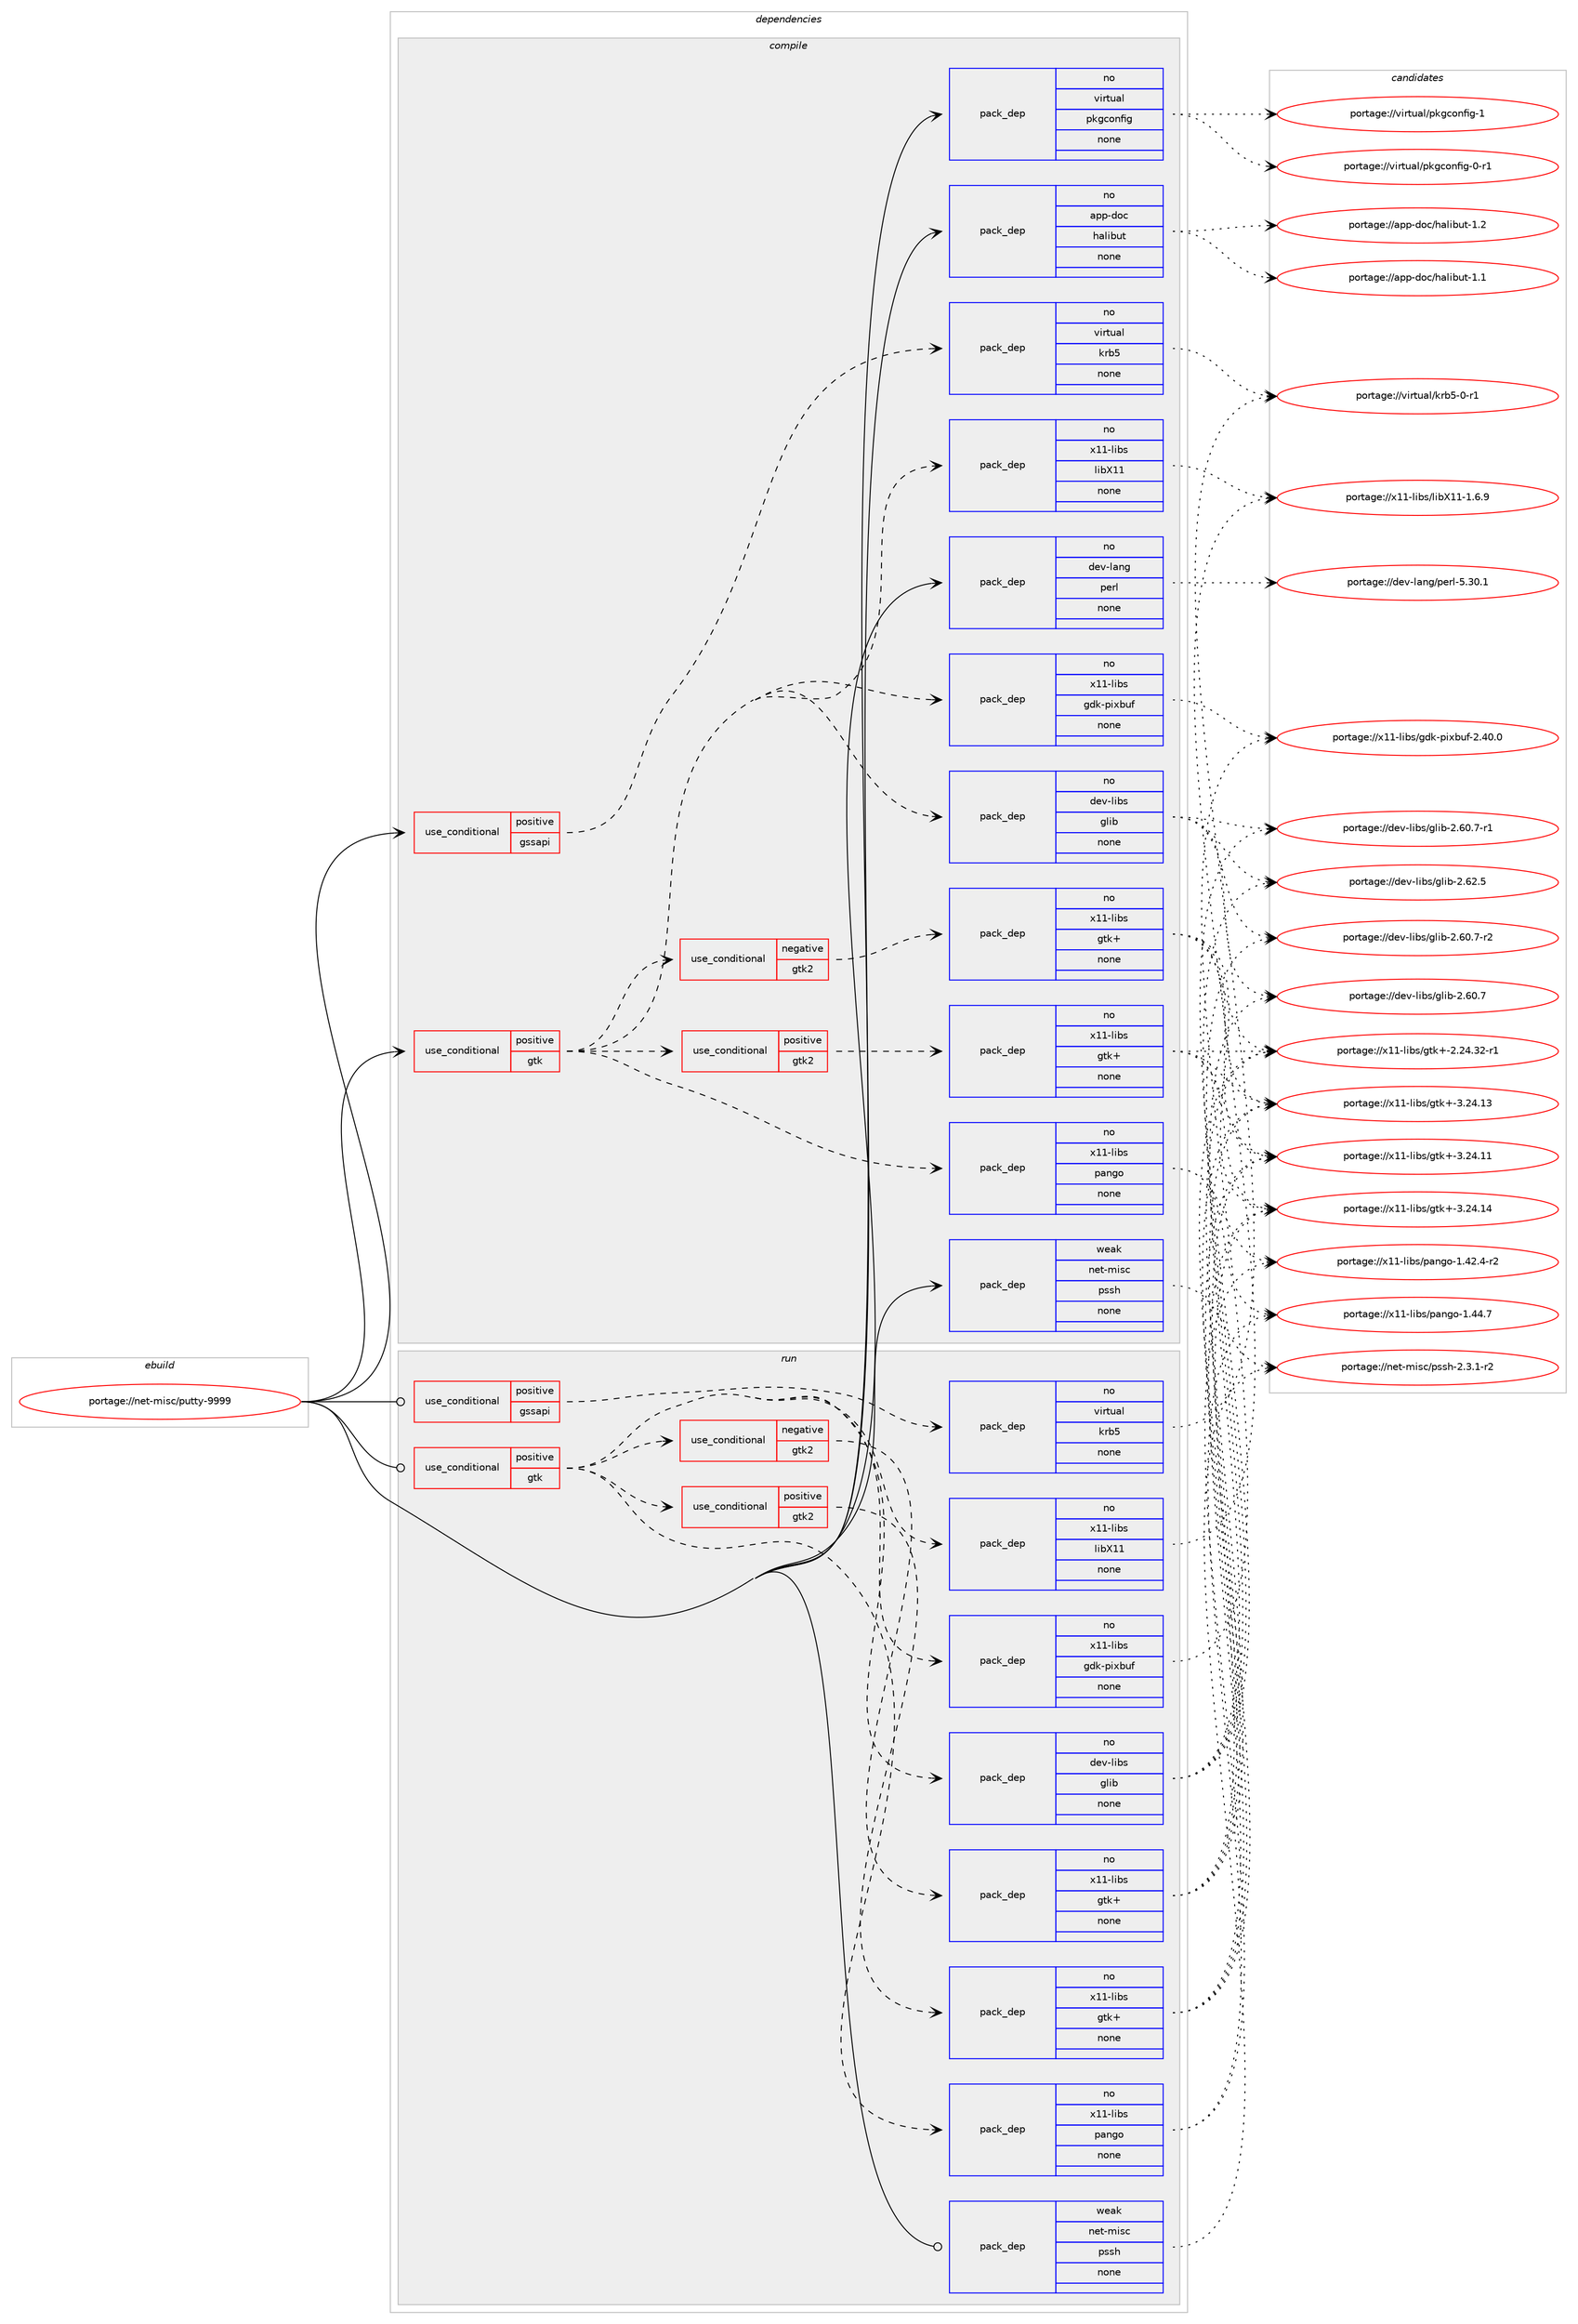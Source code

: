 digraph prolog {

# *************
# Graph options
# *************

newrank=true;
concentrate=true;
compound=true;
graph [rankdir=LR,fontname=Helvetica,fontsize=10,ranksep=1.5];#, ranksep=2.5, nodesep=0.2];
edge  [arrowhead=vee];
node  [fontname=Helvetica,fontsize=10];

# **********
# The ebuild
# **********

subgraph cluster_leftcol {
color=gray;
rank=same;
label=<<i>ebuild</i>>;
id [label="portage://net-misc/putty-9999", color=red, width=4, href="../net-misc/putty-9999.svg"];
}

# ****************
# The dependencies
# ****************

subgraph cluster_midcol {
color=gray;
label=<<i>dependencies</i>>;
subgraph cluster_compile {
fillcolor="#eeeeee";
style=filled;
label=<<i>compile</i>>;
subgraph cond9570 {
dependency51503 [label=<<TABLE BORDER="0" CELLBORDER="1" CELLSPACING="0" CELLPADDING="4"><TR><TD ROWSPAN="3" CELLPADDING="10">use_conditional</TD></TR><TR><TD>positive</TD></TR><TR><TD>gssapi</TD></TR></TABLE>>, shape=none, color=red];
subgraph pack40885 {
dependency51504 [label=<<TABLE BORDER="0" CELLBORDER="1" CELLSPACING="0" CELLPADDING="4" WIDTH="220"><TR><TD ROWSPAN="6" CELLPADDING="30">pack_dep</TD></TR><TR><TD WIDTH="110">no</TD></TR><TR><TD>virtual</TD></TR><TR><TD>krb5</TD></TR><TR><TD>none</TD></TR><TR><TD></TD></TR></TABLE>>, shape=none, color=blue];
}
dependency51503:e -> dependency51504:w [weight=20,style="dashed",arrowhead="vee"];
}
id:e -> dependency51503:w [weight=20,style="solid",arrowhead="vee"];
subgraph cond9571 {
dependency51505 [label=<<TABLE BORDER="0" CELLBORDER="1" CELLSPACING="0" CELLPADDING="4"><TR><TD ROWSPAN="3" CELLPADDING="10">use_conditional</TD></TR><TR><TD>positive</TD></TR><TR><TD>gtk</TD></TR></TABLE>>, shape=none, color=red];
subgraph pack40886 {
dependency51506 [label=<<TABLE BORDER="0" CELLBORDER="1" CELLSPACING="0" CELLPADDING="4" WIDTH="220"><TR><TD ROWSPAN="6" CELLPADDING="30">pack_dep</TD></TR><TR><TD WIDTH="110">no</TD></TR><TR><TD>dev-libs</TD></TR><TR><TD>glib</TD></TR><TR><TD>none</TD></TR><TR><TD></TD></TR></TABLE>>, shape=none, color=blue];
}
dependency51505:e -> dependency51506:w [weight=20,style="dashed",arrowhead="vee"];
subgraph pack40887 {
dependency51507 [label=<<TABLE BORDER="0" CELLBORDER="1" CELLSPACING="0" CELLPADDING="4" WIDTH="220"><TR><TD ROWSPAN="6" CELLPADDING="30">pack_dep</TD></TR><TR><TD WIDTH="110">no</TD></TR><TR><TD>x11-libs</TD></TR><TR><TD>gdk-pixbuf</TD></TR><TR><TD>none</TD></TR><TR><TD></TD></TR></TABLE>>, shape=none, color=blue];
}
dependency51505:e -> dependency51507:w [weight=20,style="dashed",arrowhead="vee"];
subgraph pack40888 {
dependency51508 [label=<<TABLE BORDER="0" CELLBORDER="1" CELLSPACING="0" CELLPADDING="4" WIDTH="220"><TR><TD ROWSPAN="6" CELLPADDING="30">pack_dep</TD></TR><TR><TD WIDTH="110">no</TD></TR><TR><TD>x11-libs</TD></TR><TR><TD>libX11</TD></TR><TR><TD>none</TD></TR><TR><TD></TD></TR></TABLE>>, shape=none, color=blue];
}
dependency51505:e -> dependency51508:w [weight=20,style="dashed",arrowhead="vee"];
subgraph pack40889 {
dependency51509 [label=<<TABLE BORDER="0" CELLBORDER="1" CELLSPACING="0" CELLPADDING="4" WIDTH="220"><TR><TD ROWSPAN="6" CELLPADDING="30">pack_dep</TD></TR><TR><TD WIDTH="110">no</TD></TR><TR><TD>x11-libs</TD></TR><TR><TD>pango</TD></TR><TR><TD>none</TD></TR><TR><TD></TD></TR></TABLE>>, shape=none, color=blue];
}
dependency51505:e -> dependency51509:w [weight=20,style="dashed",arrowhead="vee"];
subgraph cond9572 {
dependency51510 [label=<<TABLE BORDER="0" CELLBORDER="1" CELLSPACING="0" CELLPADDING="4"><TR><TD ROWSPAN="3" CELLPADDING="10">use_conditional</TD></TR><TR><TD>positive</TD></TR><TR><TD>gtk2</TD></TR></TABLE>>, shape=none, color=red];
subgraph pack40890 {
dependency51511 [label=<<TABLE BORDER="0" CELLBORDER="1" CELLSPACING="0" CELLPADDING="4" WIDTH="220"><TR><TD ROWSPAN="6" CELLPADDING="30">pack_dep</TD></TR><TR><TD WIDTH="110">no</TD></TR><TR><TD>x11-libs</TD></TR><TR><TD>gtk+</TD></TR><TR><TD>none</TD></TR><TR><TD></TD></TR></TABLE>>, shape=none, color=blue];
}
dependency51510:e -> dependency51511:w [weight=20,style="dashed",arrowhead="vee"];
}
dependency51505:e -> dependency51510:w [weight=20,style="dashed",arrowhead="vee"];
subgraph cond9573 {
dependency51512 [label=<<TABLE BORDER="0" CELLBORDER="1" CELLSPACING="0" CELLPADDING="4"><TR><TD ROWSPAN="3" CELLPADDING="10">use_conditional</TD></TR><TR><TD>negative</TD></TR><TR><TD>gtk2</TD></TR></TABLE>>, shape=none, color=red];
subgraph pack40891 {
dependency51513 [label=<<TABLE BORDER="0" CELLBORDER="1" CELLSPACING="0" CELLPADDING="4" WIDTH="220"><TR><TD ROWSPAN="6" CELLPADDING="30">pack_dep</TD></TR><TR><TD WIDTH="110">no</TD></TR><TR><TD>x11-libs</TD></TR><TR><TD>gtk+</TD></TR><TR><TD>none</TD></TR><TR><TD></TD></TR></TABLE>>, shape=none, color=blue];
}
dependency51512:e -> dependency51513:w [weight=20,style="dashed",arrowhead="vee"];
}
dependency51505:e -> dependency51512:w [weight=20,style="dashed",arrowhead="vee"];
}
id:e -> dependency51505:w [weight=20,style="solid",arrowhead="vee"];
subgraph pack40892 {
dependency51514 [label=<<TABLE BORDER="0" CELLBORDER="1" CELLSPACING="0" CELLPADDING="4" WIDTH="220"><TR><TD ROWSPAN="6" CELLPADDING="30">pack_dep</TD></TR><TR><TD WIDTH="110">no</TD></TR><TR><TD>app-doc</TD></TR><TR><TD>halibut</TD></TR><TR><TD>none</TD></TR><TR><TD></TD></TR></TABLE>>, shape=none, color=blue];
}
id:e -> dependency51514:w [weight=20,style="solid",arrowhead="vee"];
subgraph pack40893 {
dependency51515 [label=<<TABLE BORDER="0" CELLBORDER="1" CELLSPACING="0" CELLPADDING="4" WIDTH="220"><TR><TD ROWSPAN="6" CELLPADDING="30">pack_dep</TD></TR><TR><TD WIDTH="110">no</TD></TR><TR><TD>dev-lang</TD></TR><TR><TD>perl</TD></TR><TR><TD>none</TD></TR><TR><TD></TD></TR></TABLE>>, shape=none, color=blue];
}
id:e -> dependency51515:w [weight=20,style="solid",arrowhead="vee"];
subgraph pack40894 {
dependency51516 [label=<<TABLE BORDER="0" CELLBORDER="1" CELLSPACING="0" CELLPADDING="4" WIDTH="220"><TR><TD ROWSPAN="6" CELLPADDING="30">pack_dep</TD></TR><TR><TD WIDTH="110">no</TD></TR><TR><TD>virtual</TD></TR><TR><TD>pkgconfig</TD></TR><TR><TD>none</TD></TR><TR><TD></TD></TR></TABLE>>, shape=none, color=blue];
}
id:e -> dependency51516:w [weight=20,style="solid",arrowhead="vee"];
subgraph pack40895 {
dependency51517 [label=<<TABLE BORDER="0" CELLBORDER="1" CELLSPACING="0" CELLPADDING="4" WIDTH="220"><TR><TD ROWSPAN="6" CELLPADDING="30">pack_dep</TD></TR><TR><TD WIDTH="110">weak</TD></TR><TR><TD>net-misc</TD></TR><TR><TD>pssh</TD></TR><TR><TD>none</TD></TR><TR><TD></TD></TR></TABLE>>, shape=none, color=blue];
}
id:e -> dependency51517:w [weight=20,style="solid",arrowhead="vee"];
}
subgraph cluster_compileandrun {
fillcolor="#eeeeee";
style=filled;
label=<<i>compile and run</i>>;
}
subgraph cluster_run {
fillcolor="#eeeeee";
style=filled;
label=<<i>run</i>>;
subgraph cond9574 {
dependency51518 [label=<<TABLE BORDER="0" CELLBORDER="1" CELLSPACING="0" CELLPADDING="4"><TR><TD ROWSPAN="3" CELLPADDING="10">use_conditional</TD></TR><TR><TD>positive</TD></TR><TR><TD>gssapi</TD></TR></TABLE>>, shape=none, color=red];
subgraph pack40896 {
dependency51519 [label=<<TABLE BORDER="0" CELLBORDER="1" CELLSPACING="0" CELLPADDING="4" WIDTH="220"><TR><TD ROWSPAN="6" CELLPADDING="30">pack_dep</TD></TR><TR><TD WIDTH="110">no</TD></TR><TR><TD>virtual</TD></TR><TR><TD>krb5</TD></TR><TR><TD>none</TD></TR><TR><TD></TD></TR></TABLE>>, shape=none, color=blue];
}
dependency51518:e -> dependency51519:w [weight=20,style="dashed",arrowhead="vee"];
}
id:e -> dependency51518:w [weight=20,style="solid",arrowhead="odot"];
subgraph cond9575 {
dependency51520 [label=<<TABLE BORDER="0" CELLBORDER="1" CELLSPACING="0" CELLPADDING="4"><TR><TD ROWSPAN="3" CELLPADDING="10">use_conditional</TD></TR><TR><TD>positive</TD></TR><TR><TD>gtk</TD></TR></TABLE>>, shape=none, color=red];
subgraph pack40897 {
dependency51521 [label=<<TABLE BORDER="0" CELLBORDER="1" CELLSPACING="0" CELLPADDING="4" WIDTH="220"><TR><TD ROWSPAN="6" CELLPADDING="30">pack_dep</TD></TR><TR><TD WIDTH="110">no</TD></TR><TR><TD>dev-libs</TD></TR><TR><TD>glib</TD></TR><TR><TD>none</TD></TR><TR><TD></TD></TR></TABLE>>, shape=none, color=blue];
}
dependency51520:e -> dependency51521:w [weight=20,style="dashed",arrowhead="vee"];
subgraph pack40898 {
dependency51522 [label=<<TABLE BORDER="0" CELLBORDER="1" CELLSPACING="0" CELLPADDING="4" WIDTH="220"><TR><TD ROWSPAN="6" CELLPADDING="30">pack_dep</TD></TR><TR><TD WIDTH="110">no</TD></TR><TR><TD>x11-libs</TD></TR><TR><TD>gdk-pixbuf</TD></TR><TR><TD>none</TD></TR><TR><TD></TD></TR></TABLE>>, shape=none, color=blue];
}
dependency51520:e -> dependency51522:w [weight=20,style="dashed",arrowhead="vee"];
subgraph pack40899 {
dependency51523 [label=<<TABLE BORDER="0" CELLBORDER="1" CELLSPACING="0" CELLPADDING="4" WIDTH="220"><TR><TD ROWSPAN="6" CELLPADDING="30">pack_dep</TD></TR><TR><TD WIDTH="110">no</TD></TR><TR><TD>x11-libs</TD></TR><TR><TD>libX11</TD></TR><TR><TD>none</TD></TR><TR><TD></TD></TR></TABLE>>, shape=none, color=blue];
}
dependency51520:e -> dependency51523:w [weight=20,style="dashed",arrowhead="vee"];
subgraph pack40900 {
dependency51524 [label=<<TABLE BORDER="0" CELLBORDER="1" CELLSPACING="0" CELLPADDING="4" WIDTH="220"><TR><TD ROWSPAN="6" CELLPADDING="30">pack_dep</TD></TR><TR><TD WIDTH="110">no</TD></TR><TR><TD>x11-libs</TD></TR><TR><TD>pango</TD></TR><TR><TD>none</TD></TR><TR><TD></TD></TR></TABLE>>, shape=none, color=blue];
}
dependency51520:e -> dependency51524:w [weight=20,style="dashed",arrowhead="vee"];
subgraph cond9576 {
dependency51525 [label=<<TABLE BORDER="0" CELLBORDER="1" CELLSPACING="0" CELLPADDING="4"><TR><TD ROWSPAN="3" CELLPADDING="10">use_conditional</TD></TR><TR><TD>positive</TD></TR><TR><TD>gtk2</TD></TR></TABLE>>, shape=none, color=red];
subgraph pack40901 {
dependency51526 [label=<<TABLE BORDER="0" CELLBORDER="1" CELLSPACING="0" CELLPADDING="4" WIDTH="220"><TR><TD ROWSPAN="6" CELLPADDING="30">pack_dep</TD></TR><TR><TD WIDTH="110">no</TD></TR><TR><TD>x11-libs</TD></TR><TR><TD>gtk+</TD></TR><TR><TD>none</TD></TR><TR><TD></TD></TR></TABLE>>, shape=none, color=blue];
}
dependency51525:e -> dependency51526:w [weight=20,style="dashed",arrowhead="vee"];
}
dependency51520:e -> dependency51525:w [weight=20,style="dashed",arrowhead="vee"];
subgraph cond9577 {
dependency51527 [label=<<TABLE BORDER="0" CELLBORDER="1" CELLSPACING="0" CELLPADDING="4"><TR><TD ROWSPAN="3" CELLPADDING="10">use_conditional</TD></TR><TR><TD>negative</TD></TR><TR><TD>gtk2</TD></TR></TABLE>>, shape=none, color=red];
subgraph pack40902 {
dependency51528 [label=<<TABLE BORDER="0" CELLBORDER="1" CELLSPACING="0" CELLPADDING="4" WIDTH="220"><TR><TD ROWSPAN="6" CELLPADDING="30">pack_dep</TD></TR><TR><TD WIDTH="110">no</TD></TR><TR><TD>x11-libs</TD></TR><TR><TD>gtk+</TD></TR><TR><TD>none</TD></TR><TR><TD></TD></TR></TABLE>>, shape=none, color=blue];
}
dependency51527:e -> dependency51528:w [weight=20,style="dashed",arrowhead="vee"];
}
dependency51520:e -> dependency51527:w [weight=20,style="dashed",arrowhead="vee"];
}
id:e -> dependency51520:w [weight=20,style="solid",arrowhead="odot"];
subgraph pack40903 {
dependency51529 [label=<<TABLE BORDER="0" CELLBORDER="1" CELLSPACING="0" CELLPADDING="4" WIDTH="220"><TR><TD ROWSPAN="6" CELLPADDING="30">pack_dep</TD></TR><TR><TD WIDTH="110">weak</TD></TR><TR><TD>net-misc</TD></TR><TR><TD>pssh</TD></TR><TR><TD>none</TD></TR><TR><TD></TD></TR></TABLE>>, shape=none, color=blue];
}
id:e -> dependency51529:w [weight=20,style="solid",arrowhead="odot"];
}
}

# **************
# The candidates
# **************

subgraph cluster_choices {
rank=same;
color=gray;
label=<<i>candidates</i>>;

subgraph choice40885 {
color=black;
nodesep=1;
choice1181051141161179710847107114985345484511449 [label="portage://virtual/krb5-0-r1", color=red, width=4,href="../virtual/krb5-0-r1.svg"];
dependency51504:e -> choice1181051141161179710847107114985345484511449:w [style=dotted,weight="100"];
}
subgraph choice40886 {
color=black;
nodesep=1;
choice1001011184510810598115471031081059845504654504653 [label="portage://dev-libs/glib-2.62.5", color=red, width=4,href="../dev-libs/glib-2.62.5.svg"];
choice10010111845108105981154710310810598455046544846554511450 [label="portage://dev-libs/glib-2.60.7-r2", color=red, width=4,href="../dev-libs/glib-2.60.7-r2.svg"];
choice10010111845108105981154710310810598455046544846554511449 [label="portage://dev-libs/glib-2.60.7-r1", color=red, width=4,href="../dev-libs/glib-2.60.7-r1.svg"];
choice1001011184510810598115471031081059845504654484655 [label="portage://dev-libs/glib-2.60.7", color=red, width=4,href="../dev-libs/glib-2.60.7.svg"];
dependency51506:e -> choice1001011184510810598115471031081059845504654504653:w [style=dotted,weight="100"];
dependency51506:e -> choice10010111845108105981154710310810598455046544846554511450:w [style=dotted,weight="100"];
dependency51506:e -> choice10010111845108105981154710310810598455046544846554511449:w [style=dotted,weight="100"];
dependency51506:e -> choice1001011184510810598115471031081059845504654484655:w [style=dotted,weight="100"];
}
subgraph choice40887 {
color=black;
nodesep=1;
choice1204949451081059811547103100107451121051209811710245504652484648 [label="portage://x11-libs/gdk-pixbuf-2.40.0", color=red, width=4,href="../x11-libs/gdk-pixbuf-2.40.0.svg"];
dependency51507:e -> choice1204949451081059811547103100107451121051209811710245504652484648:w [style=dotted,weight="100"];
}
subgraph choice40888 {
color=black;
nodesep=1;
choice120494945108105981154710810598884949454946544657 [label="portage://x11-libs/libX11-1.6.9", color=red, width=4,href="../x11-libs/libX11-1.6.9.svg"];
dependency51508:e -> choice120494945108105981154710810598884949454946544657:w [style=dotted,weight="100"];
}
subgraph choice40889 {
color=black;
nodesep=1;
choice12049494510810598115471129711010311145494652524655 [label="portage://x11-libs/pango-1.44.7", color=red, width=4,href="../x11-libs/pango-1.44.7.svg"];
choice120494945108105981154711297110103111454946525046524511450 [label="portage://x11-libs/pango-1.42.4-r2", color=red, width=4,href="../x11-libs/pango-1.42.4-r2.svg"];
dependency51509:e -> choice12049494510810598115471129711010311145494652524655:w [style=dotted,weight="100"];
dependency51509:e -> choice120494945108105981154711297110103111454946525046524511450:w [style=dotted,weight="100"];
}
subgraph choice40890 {
color=black;
nodesep=1;
choice1204949451081059811547103116107434551465052464952 [label="portage://x11-libs/gtk+-3.24.14", color=red, width=4,href="../x11-libs/gtk+-3.24.14.svg"];
choice1204949451081059811547103116107434551465052464951 [label="portage://x11-libs/gtk+-3.24.13", color=red, width=4,href="../x11-libs/gtk+-3.24.13.svg"];
choice1204949451081059811547103116107434551465052464949 [label="portage://x11-libs/gtk+-3.24.11", color=red, width=4,href="../x11-libs/gtk+-3.24.11.svg"];
choice12049494510810598115471031161074345504650524651504511449 [label="portage://x11-libs/gtk+-2.24.32-r1", color=red, width=4,href="../x11-libs/gtk+-2.24.32-r1.svg"];
dependency51511:e -> choice1204949451081059811547103116107434551465052464952:w [style=dotted,weight="100"];
dependency51511:e -> choice1204949451081059811547103116107434551465052464951:w [style=dotted,weight="100"];
dependency51511:e -> choice1204949451081059811547103116107434551465052464949:w [style=dotted,weight="100"];
dependency51511:e -> choice12049494510810598115471031161074345504650524651504511449:w [style=dotted,weight="100"];
}
subgraph choice40891 {
color=black;
nodesep=1;
choice1204949451081059811547103116107434551465052464952 [label="portage://x11-libs/gtk+-3.24.14", color=red, width=4,href="../x11-libs/gtk+-3.24.14.svg"];
choice1204949451081059811547103116107434551465052464951 [label="portage://x11-libs/gtk+-3.24.13", color=red, width=4,href="../x11-libs/gtk+-3.24.13.svg"];
choice1204949451081059811547103116107434551465052464949 [label="portage://x11-libs/gtk+-3.24.11", color=red, width=4,href="../x11-libs/gtk+-3.24.11.svg"];
choice12049494510810598115471031161074345504650524651504511449 [label="portage://x11-libs/gtk+-2.24.32-r1", color=red, width=4,href="../x11-libs/gtk+-2.24.32-r1.svg"];
dependency51513:e -> choice1204949451081059811547103116107434551465052464952:w [style=dotted,weight="100"];
dependency51513:e -> choice1204949451081059811547103116107434551465052464951:w [style=dotted,weight="100"];
dependency51513:e -> choice1204949451081059811547103116107434551465052464949:w [style=dotted,weight="100"];
dependency51513:e -> choice12049494510810598115471031161074345504650524651504511449:w [style=dotted,weight="100"];
}
subgraph choice40892 {
color=black;
nodesep=1;
choice97112112451001119947104971081059811711645494650 [label="portage://app-doc/halibut-1.2", color=red, width=4,href="../app-doc/halibut-1.2.svg"];
choice97112112451001119947104971081059811711645494649 [label="portage://app-doc/halibut-1.1", color=red, width=4,href="../app-doc/halibut-1.1.svg"];
dependency51514:e -> choice97112112451001119947104971081059811711645494650:w [style=dotted,weight="100"];
dependency51514:e -> choice97112112451001119947104971081059811711645494649:w [style=dotted,weight="100"];
}
subgraph choice40893 {
color=black;
nodesep=1;
choice10010111845108971101034711210111410845534651484649 [label="portage://dev-lang/perl-5.30.1", color=red, width=4,href="../dev-lang/perl-5.30.1.svg"];
dependency51515:e -> choice10010111845108971101034711210111410845534651484649:w [style=dotted,weight="100"];
}
subgraph choice40894 {
color=black;
nodesep=1;
choice1181051141161179710847112107103991111101021051034549 [label="portage://virtual/pkgconfig-1", color=red, width=4,href="../virtual/pkgconfig-1.svg"];
choice11810511411611797108471121071039911111010210510345484511449 [label="portage://virtual/pkgconfig-0-r1", color=red, width=4,href="../virtual/pkgconfig-0-r1.svg"];
dependency51516:e -> choice1181051141161179710847112107103991111101021051034549:w [style=dotted,weight="100"];
dependency51516:e -> choice11810511411611797108471121071039911111010210510345484511449:w [style=dotted,weight="100"];
}
subgraph choice40895 {
color=black;
nodesep=1;
choice1101011164510910511599471121151151044550465146494511450 [label="portage://net-misc/pssh-2.3.1-r2", color=red, width=4,href="../net-misc/pssh-2.3.1-r2.svg"];
dependency51517:e -> choice1101011164510910511599471121151151044550465146494511450:w [style=dotted,weight="100"];
}
subgraph choice40896 {
color=black;
nodesep=1;
choice1181051141161179710847107114985345484511449 [label="portage://virtual/krb5-0-r1", color=red, width=4,href="../virtual/krb5-0-r1.svg"];
dependency51519:e -> choice1181051141161179710847107114985345484511449:w [style=dotted,weight="100"];
}
subgraph choice40897 {
color=black;
nodesep=1;
choice1001011184510810598115471031081059845504654504653 [label="portage://dev-libs/glib-2.62.5", color=red, width=4,href="../dev-libs/glib-2.62.5.svg"];
choice10010111845108105981154710310810598455046544846554511450 [label="portage://dev-libs/glib-2.60.7-r2", color=red, width=4,href="../dev-libs/glib-2.60.7-r2.svg"];
choice10010111845108105981154710310810598455046544846554511449 [label="portage://dev-libs/glib-2.60.7-r1", color=red, width=4,href="../dev-libs/glib-2.60.7-r1.svg"];
choice1001011184510810598115471031081059845504654484655 [label="portage://dev-libs/glib-2.60.7", color=red, width=4,href="../dev-libs/glib-2.60.7.svg"];
dependency51521:e -> choice1001011184510810598115471031081059845504654504653:w [style=dotted,weight="100"];
dependency51521:e -> choice10010111845108105981154710310810598455046544846554511450:w [style=dotted,weight="100"];
dependency51521:e -> choice10010111845108105981154710310810598455046544846554511449:w [style=dotted,weight="100"];
dependency51521:e -> choice1001011184510810598115471031081059845504654484655:w [style=dotted,weight="100"];
}
subgraph choice40898 {
color=black;
nodesep=1;
choice1204949451081059811547103100107451121051209811710245504652484648 [label="portage://x11-libs/gdk-pixbuf-2.40.0", color=red, width=4,href="../x11-libs/gdk-pixbuf-2.40.0.svg"];
dependency51522:e -> choice1204949451081059811547103100107451121051209811710245504652484648:w [style=dotted,weight="100"];
}
subgraph choice40899 {
color=black;
nodesep=1;
choice120494945108105981154710810598884949454946544657 [label="portage://x11-libs/libX11-1.6.9", color=red, width=4,href="../x11-libs/libX11-1.6.9.svg"];
dependency51523:e -> choice120494945108105981154710810598884949454946544657:w [style=dotted,weight="100"];
}
subgraph choice40900 {
color=black;
nodesep=1;
choice12049494510810598115471129711010311145494652524655 [label="portage://x11-libs/pango-1.44.7", color=red, width=4,href="../x11-libs/pango-1.44.7.svg"];
choice120494945108105981154711297110103111454946525046524511450 [label="portage://x11-libs/pango-1.42.4-r2", color=red, width=4,href="../x11-libs/pango-1.42.4-r2.svg"];
dependency51524:e -> choice12049494510810598115471129711010311145494652524655:w [style=dotted,weight="100"];
dependency51524:e -> choice120494945108105981154711297110103111454946525046524511450:w [style=dotted,weight="100"];
}
subgraph choice40901 {
color=black;
nodesep=1;
choice1204949451081059811547103116107434551465052464952 [label="portage://x11-libs/gtk+-3.24.14", color=red, width=4,href="../x11-libs/gtk+-3.24.14.svg"];
choice1204949451081059811547103116107434551465052464951 [label="portage://x11-libs/gtk+-3.24.13", color=red, width=4,href="../x11-libs/gtk+-3.24.13.svg"];
choice1204949451081059811547103116107434551465052464949 [label="portage://x11-libs/gtk+-3.24.11", color=red, width=4,href="../x11-libs/gtk+-3.24.11.svg"];
choice12049494510810598115471031161074345504650524651504511449 [label="portage://x11-libs/gtk+-2.24.32-r1", color=red, width=4,href="../x11-libs/gtk+-2.24.32-r1.svg"];
dependency51526:e -> choice1204949451081059811547103116107434551465052464952:w [style=dotted,weight="100"];
dependency51526:e -> choice1204949451081059811547103116107434551465052464951:w [style=dotted,weight="100"];
dependency51526:e -> choice1204949451081059811547103116107434551465052464949:w [style=dotted,weight="100"];
dependency51526:e -> choice12049494510810598115471031161074345504650524651504511449:w [style=dotted,weight="100"];
}
subgraph choice40902 {
color=black;
nodesep=1;
choice1204949451081059811547103116107434551465052464952 [label="portage://x11-libs/gtk+-3.24.14", color=red, width=4,href="../x11-libs/gtk+-3.24.14.svg"];
choice1204949451081059811547103116107434551465052464951 [label="portage://x11-libs/gtk+-3.24.13", color=red, width=4,href="../x11-libs/gtk+-3.24.13.svg"];
choice1204949451081059811547103116107434551465052464949 [label="portage://x11-libs/gtk+-3.24.11", color=red, width=4,href="../x11-libs/gtk+-3.24.11.svg"];
choice12049494510810598115471031161074345504650524651504511449 [label="portage://x11-libs/gtk+-2.24.32-r1", color=red, width=4,href="../x11-libs/gtk+-2.24.32-r1.svg"];
dependency51528:e -> choice1204949451081059811547103116107434551465052464952:w [style=dotted,weight="100"];
dependency51528:e -> choice1204949451081059811547103116107434551465052464951:w [style=dotted,weight="100"];
dependency51528:e -> choice1204949451081059811547103116107434551465052464949:w [style=dotted,weight="100"];
dependency51528:e -> choice12049494510810598115471031161074345504650524651504511449:w [style=dotted,weight="100"];
}
subgraph choice40903 {
color=black;
nodesep=1;
choice1101011164510910511599471121151151044550465146494511450 [label="portage://net-misc/pssh-2.3.1-r2", color=red, width=4,href="../net-misc/pssh-2.3.1-r2.svg"];
dependency51529:e -> choice1101011164510910511599471121151151044550465146494511450:w [style=dotted,weight="100"];
}
}

}
